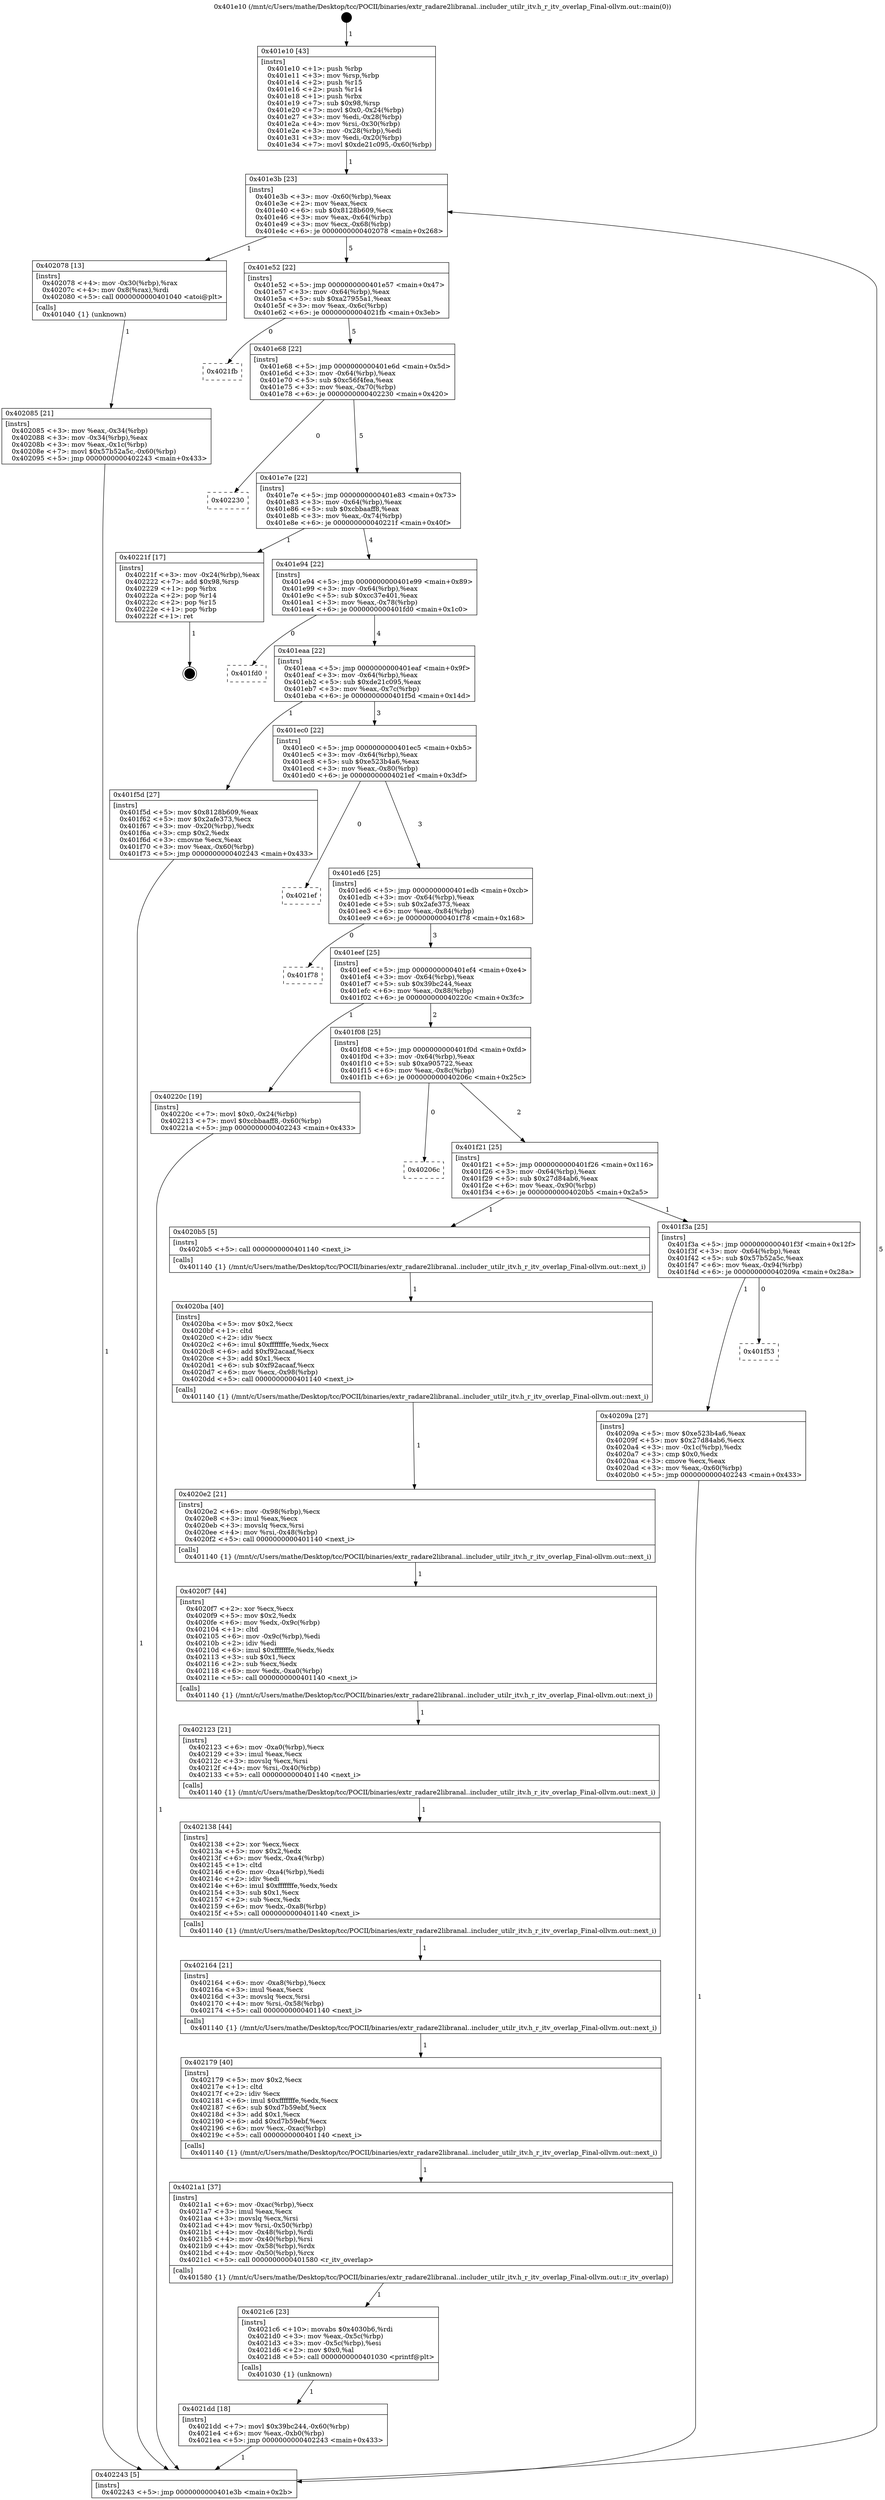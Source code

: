 digraph "0x401e10" {
  label = "0x401e10 (/mnt/c/Users/mathe/Desktop/tcc/POCII/binaries/extr_radare2libranal..includer_utilr_itv.h_r_itv_overlap_Final-ollvm.out::main(0))"
  labelloc = "t"
  node[shape=record]

  Entry [label="",width=0.3,height=0.3,shape=circle,fillcolor=black,style=filled]
  "0x401e3b" [label="{
     0x401e3b [23]\l
     | [instrs]\l
     &nbsp;&nbsp;0x401e3b \<+3\>: mov -0x60(%rbp),%eax\l
     &nbsp;&nbsp;0x401e3e \<+2\>: mov %eax,%ecx\l
     &nbsp;&nbsp;0x401e40 \<+6\>: sub $0x8128b609,%ecx\l
     &nbsp;&nbsp;0x401e46 \<+3\>: mov %eax,-0x64(%rbp)\l
     &nbsp;&nbsp;0x401e49 \<+3\>: mov %ecx,-0x68(%rbp)\l
     &nbsp;&nbsp;0x401e4c \<+6\>: je 0000000000402078 \<main+0x268\>\l
  }"]
  "0x402078" [label="{
     0x402078 [13]\l
     | [instrs]\l
     &nbsp;&nbsp;0x402078 \<+4\>: mov -0x30(%rbp),%rax\l
     &nbsp;&nbsp;0x40207c \<+4\>: mov 0x8(%rax),%rdi\l
     &nbsp;&nbsp;0x402080 \<+5\>: call 0000000000401040 \<atoi@plt\>\l
     | [calls]\l
     &nbsp;&nbsp;0x401040 \{1\} (unknown)\l
  }"]
  "0x401e52" [label="{
     0x401e52 [22]\l
     | [instrs]\l
     &nbsp;&nbsp;0x401e52 \<+5\>: jmp 0000000000401e57 \<main+0x47\>\l
     &nbsp;&nbsp;0x401e57 \<+3\>: mov -0x64(%rbp),%eax\l
     &nbsp;&nbsp;0x401e5a \<+5\>: sub $0xa27955a1,%eax\l
     &nbsp;&nbsp;0x401e5f \<+3\>: mov %eax,-0x6c(%rbp)\l
     &nbsp;&nbsp;0x401e62 \<+6\>: je 00000000004021fb \<main+0x3eb\>\l
  }"]
  Exit [label="",width=0.3,height=0.3,shape=circle,fillcolor=black,style=filled,peripheries=2]
  "0x4021fb" [label="{
     0x4021fb\l
  }", style=dashed]
  "0x401e68" [label="{
     0x401e68 [22]\l
     | [instrs]\l
     &nbsp;&nbsp;0x401e68 \<+5\>: jmp 0000000000401e6d \<main+0x5d\>\l
     &nbsp;&nbsp;0x401e6d \<+3\>: mov -0x64(%rbp),%eax\l
     &nbsp;&nbsp;0x401e70 \<+5\>: sub $0xc56f4fea,%eax\l
     &nbsp;&nbsp;0x401e75 \<+3\>: mov %eax,-0x70(%rbp)\l
     &nbsp;&nbsp;0x401e78 \<+6\>: je 0000000000402230 \<main+0x420\>\l
  }"]
  "0x4021dd" [label="{
     0x4021dd [18]\l
     | [instrs]\l
     &nbsp;&nbsp;0x4021dd \<+7\>: movl $0x39bc244,-0x60(%rbp)\l
     &nbsp;&nbsp;0x4021e4 \<+6\>: mov %eax,-0xb0(%rbp)\l
     &nbsp;&nbsp;0x4021ea \<+5\>: jmp 0000000000402243 \<main+0x433\>\l
  }"]
  "0x402230" [label="{
     0x402230\l
  }", style=dashed]
  "0x401e7e" [label="{
     0x401e7e [22]\l
     | [instrs]\l
     &nbsp;&nbsp;0x401e7e \<+5\>: jmp 0000000000401e83 \<main+0x73\>\l
     &nbsp;&nbsp;0x401e83 \<+3\>: mov -0x64(%rbp),%eax\l
     &nbsp;&nbsp;0x401e86 \<+5\>: sub $0xcbbaaff8,%eax\l
     &nbsp;&nbsp;0x401e8b \<+3\>: mov %eax,-0x74(%rbp)\l
     &nbsp;&nbsp;0x401e8e \<+6\>: je 000000000040221f \<main+0x40f\>\l
  }"]
  "0x4021c6" [label="{
     0x4021c6 [23]\l
     | [instrs]\l
     &nbsp;&nbsp;0x4021c6 \<+10\>: movabs $0x4030b6,%rdi\l
     &nbsp;&nbsp;0x4021d0 \<+3\>: mov %eax,-0x5c(%rbp)\l
     &nbsp;&nbsp;0x4021d3 \<+3\>: mov -0x5c(%rbp),%esi\l
     &nbsp;&nbsp;0x4021d6 \<+2\>: mov $0x0,%al\l
     &nbsp;&nbsp;0x4021d8 \<+5\>: call 0000000000401030 \<printf@plt\>\l
     | [calls]\l
     &nbsp;&nbsp;0x401030 \{1\} (unknown)\l
  }"]
  "0x40221f" [label="{
     0x40221f [17]\l
     | [instrs]\l
     &nbsp;&nbsp;0x40221f \<+3\>: mov -0x24(%rbp),%eax\l
     &nbsp;&nbsp;0x402222 \<+7\>: add $0x98,%rsp\l
     &nbsp;&nbsp;0x402229 \<+1\>: pop %rbx\l
     &nbsp;&nbsp;0x40222a \<+2\>: pop %r14\l
     &nbsp;&nbsp;0x40222c \<+2\>: pop %r15\l
     &nbsp;&nbsp;0x40222e \<+1\>: pop %rbp\l
     &nbsp;&nbsp;0x40222f \<+1\>: ret\l
  }"]
  "0x401e94" [label="{
     0x401e94 [22]\l
     | [instrs]\l
     &nbsp;&nbsp;0x401e94 \<+5\>: jmp 0000000000401e99 \<main+0x89\>\l
     &nbsp;&nbsp;0x401e99 \<+3\>: mov -0x64(%rbp),%eax\l
     &nbsp;&nbsp;0x401e9c \<+5\>: sub $0xcc37e401,%eax\l
     &nbsp;&nbsp;0x401ea1 \<+3\>: mov %eax,-0x78(%rbp)\l
     &nbsp;&nbsp;0x401ea4 \<+6\>: je 0000000000401fd0 \<main+0x1c0\>\l
  }"]
  "0x4021a1" [label="{
     0x4021a1 [37]\l
     | [instrs]\l
     &nbsp;&nbsp;0x4021a1 \<+6\>: mov -0xac(%rbp),%ecx\l
     &nbsp;&nbsp;0x4021a7 \<+3\>: imul %eax,%ecx\l
     &nbsp;&nbsp;0x4021aa \<+3\>: movslq %ecx,%rsi\l
     &nbsp;&nbsp;0x4021ad \<+4\>: mov %rsi,-0x50(%rbp)\l
     &nbsp;&nbsp;0x4021b1 \<+4\>: mov -0x48(%rbp),%rdi\l
     &nbsp;&nbsp;0x4021b5 \<+4\>: mov -0x40(%rbp),%rsi\l
     &nbsp;&nbsp;0x4021b9 \<+4\>: mov -0x58(%rbp),%rdx\l
     &nbsp;&nbsp;0x4021bd \<+4\>: mov -0x50(%rbp),%rcx\l
     &nbsp;&nbsp;0x4021c1 \<+5\>: call 0000000000401580 \<r_itv_overlap\>\l
     | [calls]\l
     &nbsp;&nbsp;0x401580 \{1\} (/mnt/c/Users/mathe/Desktop/tcc/POCII/binaries/extr_radare2libranal..includer_utilr_itv.h_r_itv_overlap_Final-ollvm.out::r_itv_overlap)\l
  }"]
  "0x401fd0" [label="{
     0x401fd0\l
  }", style=dashed]
  "0x401eaa" [label="{
     0x401eaa [22]\l
     | [instrs]\l
     &nbsp;&nbsp;0x401eaa \<+5\>: jmp 0000000000401eaf \<main+0x9f\>\l
     &nbsp;&nbsp;0x401eaf \<+3\>: mov -0x64(%rbp),%eax\l
     &nbsp;&nbsp;0x401eb2 \<+5\>: sub $0xde21c095,%eax\l
     &nbsp;&nbsp;0x401eb7 \<+3\>: mov %eax,-0x7c(%rbp)\l
     &nbsp;&nbsp;0x401eba \<+6\>: je 0000000000401f5d \<main+0x14d\>\l
  }"]
  "0x402179" [label="{
     0x402179 [40]\l
     | [instrs]\l
     &nbsp;&nbsp;0x402179 \<+5\>: mov $0x2,%ecx\l
     &nbsp;&nbsp;0x40217e \<+1\>: cltd\l
     &nbsp;&nbsp;0x40217f \<+2\>: idiv %ecx\l
     &nbsp;&nbsp;0x402181 \<+6\>: imul $0xfffffffe,%edx,%ecx\l
     &nbsp;&nbsp;0x402187 \<+6\>: sub $0xd7b59ebf,%ecx\l
     &nbsp;&nbsp;0x40218d \<+3\>: add $0x1,%ecx\l
     &nbsp;&nbsp;0x402190 \<+6\>: add $0xd7b59ebf,%ecx\l
     &nbsp;&nbsp;0x402196 \<+6\>: mov %ecx,-0xac(%rbp)\l
     &nbsp;&nbsp;0x40219c \<+5\>: call 0000000000401140 \<next_i\>\l
     | [calls]\l
     &nbsp;&nbsp;0x401140 \{1\} (/mnt/c/Users/mathe/Desktop/tcc/POCII/binaries/extr_radare2libranal..includer_utilr_itv.h_r_itv_overlap_Final-ollvm.out::next_i)\l
  }"]
  "0x401f5d" [label="{
     0x401f5d [27]\l
     | [instrs]\l
     &nbsp;&nbsp;0x401f5d \<+5\>: mov $0x8128b609,%eax\l
     &nbsp;&nbsp;0x401f62 \<+5\>: mov $0x2afe373,%ecx\l
     &nbsp;&nbsp;0x401f67 \<+3\>: mov -0x20(%rbp),%edx\l
     &nbsp;&nbsp;0x401f6a \<+3\>: cmp $0x2,%edx\l
     &nbsp;&nbsp;0x401f6d \<+3\>: cmovne %ecx,%eax\l
     &nbsp;&nbsp;0x401f70 \<+3\>: mov %eax,-0x60(%rbp)\l
     &nbsp;&nbsp;0x401f73 \<+5\>: jmp 0000000000402243 \<main+0x433\>\l
  }"]
  "0x401ec0" [label="{
     0x401ec0 [22]\l
     | [instrs]\l
     &nbsp;&nbsp;0x401ec0 \<+5\>: jmp 0000000000401ec5 \<main+0xb5\>\l
     &nbsp;&nbsp;0x401ec5 \<+3\>: mov -0x64(%rbp),%eax\l
     &nbsp;&nbsp;0x401ec8 \<+5\>: sub $0xe523b4a6,%eax\l
     &nbsp;&nbsp;0x401ecd \<+3\>: mov %eax,-0x80(%rbp)\l
     &nbsp;&nbsp;0x401ed0 \<+6\>: je 00000000004021ef \<main+0x3df\>\l
  }"]
  "0x402243" [label="{
     0x402243 [5]\l
     | [instrs]\l
     &nbsp;&nbsp;0x402243 \<+5\>: jmp 0000000000401e3b \<main+0x2b\>\l
  }"]
  "0x401e10" [label="{
     0x401e10 [43]\l
     | [instrs]\l
     &nbsp;&nbsp;0x401e10 \<+1\>: push %rbp\l
     &nbsp;&nbsp;0x401e11 \<+3\>: mov %rsp,%rbp\l
     &nbsp;&nbsp;0x401e14 \<+2\>: push %r15\l
     &nbsp;&nbsp;0x401e16 \<+2\>: push %r14\l
     &nbsp;&nbsp;0x401e18 \<+1\>: push %rbx\l
     &nbsp;&nbsp;0x401e19 \<+7\>: sub $0x98,%rsp\l
     &nbsp;&nbsp;0x401e20 \<+7\>: movl $0x0,-0x24(%rbp)\l
     &nbsp;&nbsp;0x401e27 \<+3\>: mov %edi,-0x28(%rbp)\l
     &nbsp;&nbsp;0x401e2a \<+4\>: mov %rsi,-0x30(%rbp)\l
     &nbsp;&nbsp;0x401e2e \<+3\>: mov -0x28(%rbp),%edi\l
     &nbsp;&nbsp;0x401e31 \<+3\>: mov %edi,-0x20(%rbp)\l
     &nbsp;&nbsp;0x401e34 \<+7\>: movl $0xde21c095,-0x60(%rbp)\l
  }"]
  "0x402085" [label="{
     0x402085 [21]\l
     | [instrs]\l
     &nbsp;&nbsp;0x402085 \<+3\>: mov %eax,-0x34(%rbp)\l
     &nbsp;&nbsp;0x402088 \<+3\>: mov -0x34(%rbp),%eax\l
     &nbsp;&nbsp;0x40208b \<+3\>: mov %eax,-0x1c(%rbp)\l
     &nbsp;&nbsp;0x40208e \<+7\>: movl $0x57b52a5c,-0x60(%rbp)\l
     &nbsp;&nbsp;0x402095 \<+5\>: jmp 0000000000402243 \<main+0x433\>\l
  }"]
  "0x402164" [label="{
     0x402164 [21]\l
     | [instrs]\l
     &nbsp;&nbsp;0x402164 \<+6\>: mov -0xa8(%rbp),%ecx\l
     &nbsp;&nbsp;0x40216a \<+3\>: imul %eax,%ecx\l
     &nbsp;&nbsp;0x40216d \<+3\>: movslq %ecx,%rsi\l
     &nbsp;&nbsp;0x402170 \<+4\>: mov %rsi,-0x58(%rbp)\l
     &nbsp;&nbsp;0x402174 \<+5\>: call 0000000000401140 \<next_i\>\l
     | [calls]\l
     &nbsp;&nbsp;0x401140 \{1\} (/mnt/c/Users/mathe/Desktop/tcc/POCII/binaries/extr_radare2libranal..includer_utilr_itv.h_r_itv_overlap_Final-ollvm.out::next_i)\l
  }"]
  "0x4021ef" [label="{
     0x4021ef\l
  }", style=dashed]
  "0x401ed6" [label="{
     0x401ed6 [25]\l
     | [instrs]\l
     &nbsp;&nbsp;0x401ed6 \<+5\>: jmp 0000000000401edb \<main+0xcb\>\l
     &nbsp;&nbsp;0x401edb \<+3\>: mov -0x64(%rbp),%eax\l
     &nbsp;&nbsp;0x401ede \<+5\>: sub $0x2afe373,%eax\l
     &nbsp;&nbsp;0x401ee3 \<+6\>: mov %eax,-0x84(%rbp)\l
     &nbsp;&nbsp;0x401ee9 \<+6\>: je 0000000000401f78 \<main+0x168\>\l
  }"]
  "0x402138" [label="{
     0x402138 [44]\l
     | [instrs]\l
     &nbsp;&nbsp;0x402138 \<+2\>: xor %ecx,%ecx\l
     &nbsp;&nbsp;0x40213a \<+5\>: mov $0x2,%edx\l
     &nbsp;&nbsp;0x40213f \<+6\>: mov %edx,-0xa4(%rbp)\l
     &nbsp;&nbsp;0x402145 \<+1\>: cltd\l
     &nbsp;&nbsp;0x402146 \<+6\>: mov -0xa4(%rbp),%edi\l
     &nbsp;&nbsp;0x40214c \<+2\>: idiv %edi\l
     &nbsp;&nbsp;0x40214e \<+6\>: imul $0xfffffffe,%edx,%edx\l
     &nbsp;&nbsp;0x402154 \<+3\>: sub $0x1,%ecx\l
     &nbsp;&nbsp;0x402157 \<+2\>: sub %ecx,%edx\l
     &nbsp;&nbsp;0x402159 \<+6\>: mov %edx,-0xa8(%rbp)\l
     &nbsp;&nbsp;0x40215f \<+5\>: call 0000000000401140 \<next_i\>\l
     | [calls]\l
     &nbsp;&nbsp;0x401140 \{1\} (/mnt/c/Users/mathe/Desktop/tcc/POCII/binaries/extr_radare2libranal..includer_utilr_itv.h_r_itv_overlap_Final-ollvm.out::next_i)\l
  }"]
  "0x401f78" [label="{
     0x401f78\l
  }", style=dashed]
  "0x401eef" [label="{
     0x401eef [25]\l
     | [instrs]\l
     &nbsp;&nbsp;0x401eef \<+5\>: jmp 0000000000401ef4 \<main+0xe4\>\l
     &nbsp;&nbsp;0x401ef4 \<+3\>: mov -0x64(%rbp),%eax\l
     &nbsp;&nbsp;0x401ef7 \<+5\>: sub $0x39bc244,%eax\l
     &nbsp;&nbsp;0x401efc \<+6\>: mov %eax,-0x88(%rbp)\l
     &nbsp;&nbsp;0x401f02 \<+6\>: je 000000000040220c \<main+0x3fc\>\l
  }"]
  "0x402123" [label="{
     0x402123 [21]\l
     | [instrs]\l
     &nbsp;&nbsp;0x402123 \<+6\>: mov -0xa0(%rbp),%ecx\l
     &nbsp;&nbsp;0x402129 \<+3\>: imul %eax,%ecx\l
     &nbsp;&nbsp;0x40212c \<+3\>: movslq %ecx,%rsi\l
     &nbsp;&nbsp;0x40212f \<+4\>: mov %rsi,-0x40(%rbp)\l
     &nbsp;&nbsp;0x402133 \<+5\>: call 0000000000401140 \<next_i\>\l
     | [calls]\l
     &nbsp;&nbsp;0x401140 \{1\} (/mnt/c/Users/mathe/Desktop/tcc/POCII/binaries/extr_radare2libranal..includer_utilr_itv.h_r_itv_overlap_Final-ollvm.out::next_i)\l
  }"]
  "0x40220c" [label="{
     0x40220c [19]\l
     | [instrs]\l
     &nbsp;&nbsp;0x40220c \<+7\>: movl $0x0,-0x24(%rbp)\l
     &nbsp;&nbsp;0x402213 \<+7\>: movl $0xcbbaaff8,-0x60(%rbp)\l
     &nbsp;&nbsp;0x40221a \<+5\>: jmp 0000000000402243 \<main+0x433\>\l
  }"]
  "0x401f08" [label="{
     0x401f08 [25]\l
     | [instrs]\l
     &nbsp;&nbsp;0x401f08 \<+5\>: jmp 0000000000401f0d \<main+0xfd\>\l
     &nbsp;&nbsp;0x401f0d \<+3\>: mov -0x64(%rbp),%eax\l
     &nbsp;&nbsp;0x401f10 \<+5\>: sub $0xa905722,%eax\l
     &nbsp;&nbsp;0x401f15 \<+6\>: mov %eax,-0x8c(%rbp)\l
     &nbsp;&nbsp;0x401f1b \<+6\>: je 000000000040206c \<main+0x25c\>\l
  }"]
  "0x4020f7" [label="{
     0x4020f7 [44]\l
     | [instrs]\l
     &nbsp;&nbsp;0x4020f7 \<+2\>: xor %ecx,%ecx\l
     &nbsp;&nbsp;0x4020f9 \<+5\>: mov $0x2,%edx\l
     &nbsp;&nbsp;0x4020fe \<+6\>: mov %edx,-0x9c(%rbp)\l
     &nbsp;&nbsp;0x402104 \<+1\>: cltd\l
     &nbsp;&nbsp;0x402105 \<+6\>: mov -0x9c(%rbp),%edi\l
     &nbsp;&nbsp;0x40210b \<+2\>: idiv %edi\l
     &nbsp;&nbsp;0x40210d \<+6\>: imul $0xfffffffe,%edx,%edx\l
     &nbsp;&nbsp;0x402113 \<+3\>: sub $0x1,%ecx\l
     &nbsp;&nbsp;0x402116 \<+2\>: sub %ecx,%edx\l
     &nbsp;&nbsp;0x402118 \<+6\>: mov %edx,-0xa0(%rbp)\l
     &nbsp;&nbsp;0x40211e \<+5\>: call 0000000000401140 \<next_i\>\l
     | [calls]\l
     &nbsp;&nbsp;0x401140 \{1\} (/mnt/c/Users/mathe/Desktop/tcc/POCII/binaries/extr_radare2libranal..includer_utilr_itv.h_r_itv_overlap_Final-ollvm.out::next_i)\l
  }"]
  "0x40206c" [label="{
     0x40206c\l
  }", style=dashed]
  "0x401f21" [label="{
     0x401f21 [25]\l
     | [instrs]\l
     &nbsp;&nbsp;0x401f21 \<+5\>: jmp 0000000000401f26 \<main+0x116\>\l
     &nbsp;&nbsp;0x401f26 \<+3\>: mov -0x64(%rbp),%eax\l
     &nbsp;&nbsp;0x401f29 \<+5\>: sub $0x27d84ab6,%eax\l
     &nbsp;&nbsp;0x401f2e \<+6\>: mov %eax,-0x90(%rbp)\l
     &nbsp;&nbsp;0x401f34 \<+6\>: je 00000000004020b5 \<main+0x2a5\>\l
  }"]
  "0x4020e2" [label="{
     0x4020e2 [21]\l
     | [instrs]\l
     &nbsp;&nbsp;0x4020e2 \<+6\>: mov -0x98(%rbp),%ecx\l
     &nbsp;&nbsp;0x4020e8 \<+3\>: imul %eax,%ecx\l
     &nbsp;&nbsp;0x4020eb \<+3\>: movslq %ecx,%rsi\l
     &nbsp;&nbsp;0x4020ee \<+4\>: mov %rsi,-0x48(%rbp)\l
     &nbsp;&nbsp;0x4020f2 \<+5\>: call 0000000000401140 \<next_i\>\l
     | [calls]\l
     &nbsp;&nbsp;0x401140 \{1\} (/mnt/c/Users/mathe/Desktop/tcc/POCII/binaries/extr_radare2libranal..includer_utilr_itv.h_r_itv_overlap_Final-ollvm.out::next_i)\l
  }"]
  "0x4020b5" [label="{
     0x4020b5 [5]\l
     | [instrs]\l
     &nbsp;&nbsp;0x4020b5 \<+5\>: call 0000000000401140 \<next_i\>\l
     | [calls]\l
     &nbsp;&nbsp;0x401140 \{1\} (/mnt/c/Users/mathe/Desktop/tcc/POCII/binaries/extr_radare2libranal..includer_utilr_itv.h_r_itv_overlap_Final-ollvm.out::next_i)\l
  }"]
  "0x401f3a" [label="{
     0x401f3a [25]\l
     | [instrs]\l
     &nbsp;&nbsp;0x401f3a \<+5\>: jmp 0000000000401f3f \<main+0x12f\>\l
     &nbsp;&nbsp;0x401f3f \<+3\>: mov -0x64(%rbp),%eax\l
     &nbsp;&nbsp;0x401f42 \<+5\>: sub $0x57b52a5c,%eax\l
     &nbsp;&nbsp;0x401f47 \<+6\>: mov %eax,-0x94(%rbp)\l
     &nbsp;&nbsp;0x401f4d \<+6\>: je 000000000040209a \<main+0x28a\>\l
  }"]
  "0x4020ba" [label="{
     0x4020ba [40]\l
     | [instrs]\l
     &nbsp;&nbsp;0x4020ba \<+5\>: mov $0x2,%ecx\l
     &nbsp;&nbsp;0x4020bf \<+1\>: cltd\l
     &nbsp;&nbsp;0x4020c0 \<+2\>: idiv %ecx\l
     &nbsp;&nbsp;0x4020c2 \<+6\>: imul $0xfffffffe,%edx,%ecx\l
     &nbsp;&nbsp;0x4020c8 \<+6\>: add $0xf92acaaf,%ecx\l
     &nbsp;&nbsp;0x4020ce \<+3\>: add $0x1,%ecx\l
     &nbsp;&nbsp;0x4020d1 \<+6\>: sub $0xf92acaaf,%ecx\l
     &nbsp;&nbsp;0x4020d7 \<+6\>: mov %ecx,-0x98(%rbp)\l
     &nbsp;&nbsp;0x4020dd \<+5\>: call 0000000000401140 \<next_i\>\l
     | [calls]\l
     &nbsp;&nbsp;0x401140 \{1\} (/mnt/c/Users/mathe/Desktop/tcc/POCII/binaries/extr_radare2libranal..includer_utilr_itv.h_r_itv_overlap_Final-ollvm.out::next_i)\l
  }"]
  "0x40209a" [label="{
     0x40209a [27]\l
     | [instrs]\l
     &nbsp;&nbsp;0x40209a \<+5\>: mov $0xe523b4a6,%eax\l
     &nbsp;&nbsp;0x40209f \<+5\>: mov $0x27d84ab6,%ecx\l
     &nbsp;&nbsp;0x4020a4 \<+3\>: mov -0x1c(%rbp),%edx\l
     &nbsp;&nbsp;0x4020a7 \<+3\>: cmp $0x0,%edx\l
     &nbsp;&nbsp;0x4020aa \<+3\>: cmove %ecx,%eax\l
     &nbsp;&nbsp;0x4020ad \<+3\>: mov %eax,-0x60(%rbp)\l
     &nbsp;&nbsp;0x4020b0 \<+5\>: jmp 0000000000402243 \<main+0x433\>\l
  }"]
  "0x401f53" [label="{
     0x401f53\l
  }", style=dashed]
  Entry -> "0x401e10" [label=" 1"]
  "0x401e3b" -> "0x402078" [label=" 1"]
  "0x401e3b" -> "0x401e52" [label=" 5"]
  "0x40221f" -> Exit [label=" 1"]
  "0x401e52" -> "0x4021fb" [label=" 0"]
  "0x401e52" -> "0x401e68" [label=" 5"]
  "0x40220c" -> "0x402243" [label=" 1"]
  "0x401e68" -> "0x402230" [label=" 0"]
  "0x401e68" -> "0x401e7e" [label=" 5"]
  "0x4021dd" -> "0x402243" [label=" 1"]
  "0x401e7e" -> "0x40221f" [label=" 1"]
  "0x401e7e" -> "0x401e94" [label=" 4"]
  "0x4021c6" -> "0x4021dd" [label=" 1"]
  "0x401e94" -> "0x401fd0" [label=" 0"]
  "0x401e94" -> "0x401eaa" [label=" 4"]
  "0x4021a1" -> "0x4021c6" [label=" 1"]
  "0x401eaa" -> "0x401f5d" [label=" 1"]
  "0x401eaa" -> "0x401ec0" [label=" 3"]
  "0x401f5d" -> "0x402243" [label=" 1"]
  "0x401e10" -> "0x401e3b" [label=" 1"]
  "0x402243" -> "0x401e3b" [label=" 5"]
  "0x402078" -> "0x402085" [label=" 1"]
  "0x402085" -> "0x402243" [label=" 1"]
  "0x402179" -> "0x4021a1" [label=" 1"]
  "0x401ec0" -> "0x4021ef" [label=" 0"]
  "0x401ec0" -> "0x401ed6" [label=" 3"]
  "0x402164" -> "0x402179" [label=" 1"]
  "0x401ed6" -> "0x401f78" [label=" 0"]
  "0x401ed6" -> "0x401eef" [label=" 3"]
  "0x402138" -> "0x402164" [label=" 1"]
  "0x401eef" -> "0x40220c" [label=" 1"]
  "0x401eef" -> "0x401f08" [label=" 2"]
  "0x402123" -> "0x402138" [label=" 1"]
  "0x401f08" -> "0x40206c" [label=" 0"]
  "0x401f08" -> "0x401f21" [label=" 2"]
  "0x4020f7" -> "0x402123" [label=" 1"]
  "0x401f21" -> "0x4020b5" [label=" 1"]
  "0x401f21" -> "0x401f3a" [label=" 1"]
  "0x4020e2" -> "0x4020f7" [label=" 1"]
  "0x401f3a" -> "0x40209a" [label=" 1"]
  "0x401f3a" -> "0x401f53" [label=" 0"]
  "0x40209a" -> "0x402243" [label=" 1"]
  "0x4020b5" -> "0x4020ba" [label=" 1"]
  "0x4020ba" -> "0x4020e2" [label=" 1"]
}
